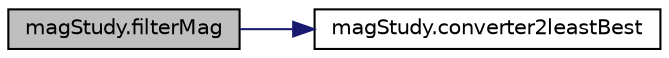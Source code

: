 digraph "magStudy.filterMag"
{
  edge [fontname="Helvetica",fontsize="10",labelfontname="Helvetica",labelfontsize="10"];
  node [fontname="Helvetica",fontsize="10",shape=record];
  rankdir="LR";
  Node7 [label="magStudy.filterMag",height=0.2,width=0.4,color="black", fillcolor="grey75", style="filled", fontcolor="black"];
  Node7 -> Node8 [color="midnightblue",fontsize="10",style="solid",fontname="Helvetica"];
  Node8 [label="magStudy.converter2leastBest",height=0.2,width=0.4,color="black", fillcolor="white", style="filled",URL="$namespacemag_study.html#ab2fae2886f74b1b3c92b479d5c5b1b13"];
}
